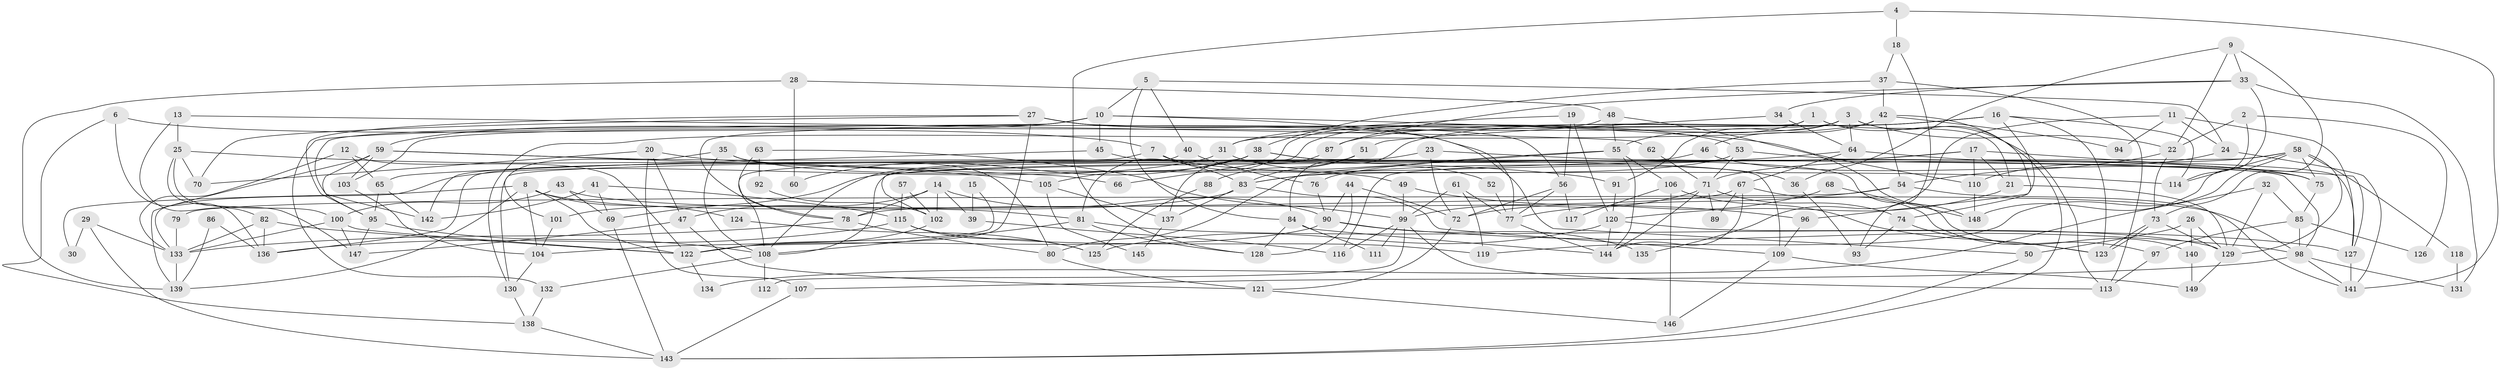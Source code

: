 // coarse degree distribution, {7: 0.06741573033707865, 3: 0.15730337078651685, 4: 0.15730337078651685, 8: 0.033707865168539325, 5: 0.2696629213483146, 2: 0.15730337078651685, 1: 0.02247191011235955, 6: 0.0449438202247191, 11: 0.02247191011235955, 13: 0.011235955056179775, 9: 0.02247191011235955, 14: 0.011235955056179775, 15: 0.011235955056179775, 12: 0.011235955056179775}
// Generated by graph-tools (version 1.1) at 2025/55/03/04/25 21:55:14]
// undirected, 149 vertices, 298 edges
graph export_dot {
graph [start="1"]
  node [color=gray90,style=filled];
  1;
  2;
  3;
  4;
  5;
  6;
  7;
  8;
  9;
  10;
  11;
  12;
  13;
  14;
  15;
  16;
  17;
  18;
  19;
  20;
  21;
  22;
  23;
  24;
  25;
  26;
  27;
  28;
  29;
  30;
  31;
  32;
  33;
  34;
  35;
  36;
  37;
  38;
  39;
  40;
  41;
  42;
  43;
  44;
  45;
  46;
  47;
  48;
  49;
  50;
  51;
  52;
  53;
  54;
  55;
  56;
  57;
  58;
  59;
  60;
  61;
  62;
  63;
  64;
  65;
  66;
  67;
  68;
  69;
  70;
  71;
  72;
  73;
  74;
  75;
  76;
  77;
  78;
  79;
  80;
  81;
  82;
  83;
  84;
  85;
  86;
  87;
  88;
  89;
  90;
  91;
  92;
  93;
  94;
  95;
  96;
  97;
  98;
  99;
  100;
  101;
  102;
  103;
  104;
  105;
  106;
  107;
  108;
  109;
  110;
  111;
  112;
  113;
  114;
  115;
  116;
  117;
  118;
  119;
  120;
  121;
  122;
  123;
  124;
  125;
  126;
  127;
  128;
  129;
  130;
  131;
  132;
  133;
  134;
  135;
  136;
  137;
  138;
  139;
  140;
  141;
  142;
  143;
  144;
  145;
  146;
  147;
  148;
  149;
  1 -- 113;
  1 -- 21;
  1 -- 55;
  1 -- 142;
  2 -- 22;
  2 -- 114;
  2 -- 126;
  3 -- 143;
  3 -- 64;
  3 -- 22;
  3 -- 66;
  3 -- 91;
  3 -- 103;
  4 -- 128;
  4 -- 141;
  4 -- 18;
  5 -- 10;
  5 -- 84;
  5 -- 24;
  5 -- 40;
  6 -- 7;
  6 -- 136;
  6 -- 138;
  7 -- 83;
  7 -- 142;
  7 -- 36;
  8 -- 122;
  8 -- 104;
  8 -- 30;
  8 -- 81;
  8 -- 124;
  8 -- 139;
  9 -- 22;
  9 -- 73;
  9 -- 33;
  9 -- 36;
  10 -- 59;
  10 -- 132;
  10 -- 45;
  10 -- 77;
  10 -- 78;
  10 -- 110;
  11 -- 127;
  11 -- 24;
  11 -- 94;
  11 -- 135;
  12 -- 122;
  12 -- 133;
  12 -- 65;
  13 -- 25;
  13 -- 82;
  13 -- 62;
  14 -- 90;
  14 -- 47;
  14 -- 39;
  14 -- 78;
  14 -- 102;
  15 -- 104;
  15 -- 39;
  16 -- 87;
  16 -- 123;
  16 -- 31;
  16 -- 84;
  16 -- 96;
  16 -- 114;
  17 -- 127;
  17 -- 21;
  17 -- 69;
  17 -- 110;
  17 -- 116;
  18 -- 93;
  18 -- 37;
  19 -- 56;
  19 -- 31;
  19 -- 120;
  20 -- 114;
  20 -- 107;
  20 -- 47;
  20 -- 70;
  21 -- 129;
  21 -- 120;
  22 -- 73;
  22 -- 54;
  23 -- 130;
  23 -- 72;
  23 -- 75;
  24 -- 110;
  24 -- 141;
  25 -- 100;
  25 -- 70;
  25 -- 105;
  25 -- 147;
  26 -- 129;
  26 -- 140;
  26 -- 50;
  27 -- 50;
  27 -- 56;
  27 -- 53;
  27 -- 70;
  27 -- 95;
  27 -- 122;
  28 -- 48;
  28 -- 139;
  28 -- 60;
  29 -- 143;
  29 -- 133;
  29 -- 30;
  31 -- 133;
  31 -- 52;
  32 -- 85;
  32 -- 129;
  32 -- 134;
  33 -- 148;
  33 -- 34;
  33 -- 87;
  33 -- 131;
  34 -- 51;
  34 -- 64;
  35 -- 49;
  35 -- 80;
  35 -- 101;
  35 -- 108;
  36 -- 93;
  37 -- 42;
  37 -- 38;
  37 -- 113;
  38 -- 98;
  38 -- 60;
  38 -- 105;
  38 -- 136;
  38 -- 140;
  39 -- 116;
  40 -- 108;
  40 -- 76;
  41 -- 115;
  41 -- 142;
  41 -- 69;
  42 -- 54;
  42 -- 46;
  42 -- 74;
  42 -- 94;
  42 -- 130;
  43 -- 100;
  43 -- 69;
  43 -- 98;
  44 -- 90;
  44 -- 128;
  44 -- 72;
  45 -- 65;
  45 -- 109;
  46 -- 75;
  46 -- 108;
  47 -- 121;
  47 -- 147;
  48 -- 81;
  48 -- 55;
  48 -- 148;
  49 -- 99;
  49 -- 96;
  50 -- 143;
  51 -- 83;
  51 -- 102;
  51 -- 88;
  52 -- 77;
  53 -- 127;
  53 -- 71;
  53 -- 83;
  54 -- 77;
  54 -- 79;
  54 -- 141;
  55 -- 144;
  55 -- 76;
  55 -- 80;
  55 -- 106;
  56 -- 77;
  56 -- 72;
  56 -- 117;
  57 -- 102;
  57 -- 115;
  58 -- 108;
  58 -- 75;
  58 -- 71;
  58 -- 114;
  58 -- 118;
  58 -- 119;
  58 -- 129;
  59 -- 95;
  59 -- 139;
  59 -- 66;
  59 -- 91;
  59 -- 103;
  61 -- 77;
  61 -- 99;
  61 -- 119;
  62 -- 71;
  63 -- 99;
  63 -- 78;
  63 -- 92;
  64 -- 67;
  64 -- 75;
  64 -- 83;
  65 -- 95;
  65 -- 142;
  67 -- 78;
  67 -- 144;
  67 -- 89;
  67 -- 97;
  68 -- 72;
  68 -- 148;
  69 -- 143;
  71 -- 74;
  71 -- 89;
  71 -- 99;
  71 -- 144;
  72 -- 121;
  73 -- 123;
  73 -- 123;
  73 -- 129;
  74 -- 93;
  74 -- 123;
  75 -- 85;
  76 -- 90;
  77 -- 144;
  78 -- 80;
  78 -- 133;
  79 -- 133;
  80 -- 121;
  81 -- 108;
  81 -- 127;
  81 -- 128;
  82 -- 133;
  82 -- 122;
  82 -- 136;
  83 -- 101;
  83 -- 109;
  83 -- 137;
  84 -- 144;
  84 -- 111;
  84 -- 128;
  85 -- 98;
  85 -- 97;
  85 -- 126;
  86 -- 136;
  86 -- 139;
  87 -- 137;
  88 -- 125;
  90 -- 98;
  90 -- 122;
  90 -- 135;
  91 -- 120;
  92 -- 102;
  95 -- 147;
  95 -- 108;
  96 -- 109;
  97 -- 113;
  98 -- 141;
  98 -- 107;
  98 -- 131;
  99 -- 113;
  99 -- 111;
  99 -- 112;
  99 -- 116;
  100 -- 122;
  100 -- 147;
  100 -- 133;
  101 -- 104;
  102 -- 122;
  103 -- 104;
  104 -- 130;
  105 -- 137;
  105 -- 145;
  106 -- 123;
  106 -- 117;
  106 -- 146;
  107 -- 143;
  108 -- 112;
  108 -- 132;
  109 -- 146;
  109 -- 149;
  110 -- 148;
  115 -- 119;
  115 -- 136;
  115 -- 125;
  118 -- 131;
  120 -- 125;
  120 -- 129;
  120 -- 144;
  121 -- 146;
  122 -- 134;
  124 -- 125;
  127 -- 141;
  129 -- 149;
  130 -- 138;
  132 -- 138;
  133 -- 139;
  137 -- 145;
  138 -- 143;
  140 -- 149;
}
